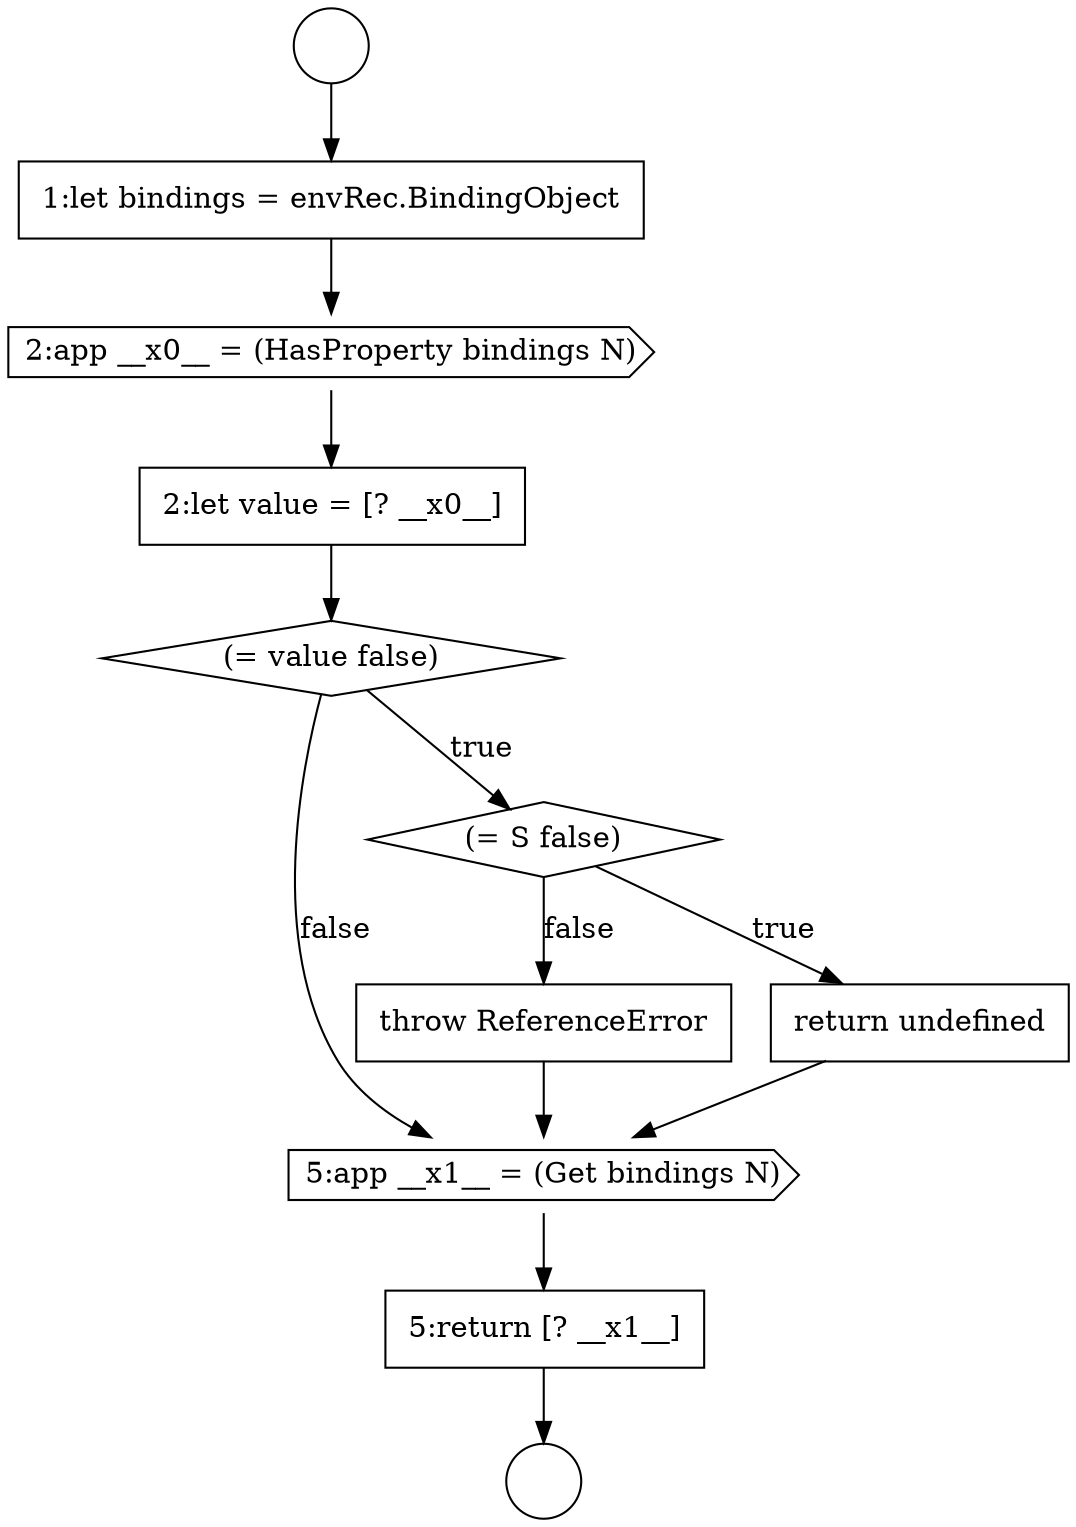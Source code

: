 digraph {
  node1158 [shape=none, margin=0, label=<<font color="black">
    <table border="0" cellborder="1" cellspacing="0" cellpadding="10">
      <tr><td align="left">throw ReferenceError</td></tr>
    </table>
  </font>> color="black" fillcolor="white" style=filled]
  node1151 [shape=circle label=" " color="black" fillcolor="white" style=filled]
  node1153 [shape=cds, label=<<font color="black">2:app __x0__ = (HasProperty bindings N)</font>> color="black" fillcolor="white" style=filled]
  node1159 [shape=cds, label=<<font color="black">5:app __x1__ = (Get bindings N)</font>> color="black" fillcolor="white" style=filled]
  node1150 [shape=circle label=" " color="black" fillcolor="white" style=filled]
  node1154 [shape=none, margin=0, label=<<font color="black">
    <table border="0" cellborder="1" cellspacing="0" cellpadding="10">
      <tr><td align="left">2:let value = [? __x0__]</td></tr>
    </table>
  </font>> color="black" fillcolor="white" style=filled]
  node1156 [shape=diamond, label=<<font color="black">(= S false)</font>> color="black" fillcolor="white" style=filled]
  node1157 [shape=none, margin=0, label=<<font color="black">
    <table border="0" cellborder="1" cellspacing="0" cellpadding="10">
      <tr><td align="left">return undefined</td></tr>
    </table>
  </font>> color="black" fillcolor="white" style=filled]
  node1152 [shape=none, margin=0, label=<<font color="black">
    <table border="0" cellborder="1" cellspacing="0" cellpadding="10">
      <tr><td align="left">1:let bindings = envRec.BindingObject</td></tr>
    </table>
  </font>> color="black" fillcolor="white" style=filled]
  node1160 [shape=none, margin=0, label=<<font color="black">
    <table border="0" cellborder="1" cellspacing="0" cellpadding="10">
      <tr><td align="left">5:return [? __x1__]</td></tr>
    </table>
  </font>> color="black" fillcolor="white" style=filled]
  node1155 [shape=diamond, label=<<font color="black">(= value false)</font>> color="black" fillcolor="white" style=filled]
  node1156 -> node1157 [label=<<font color="black">true</font>> color="black"]
  node1156 -> node1158 [label=<<font color="black">false</font>> color="black"]
  node1159 -> node1160 [ color="black"]
  node1153 -> node1154 [ color="black"]
  node1152 -> node1153 [ color="black"]
  node1158 -> node1159 [ color="black"]
  node1155 -> node1156 [label=<<font color="black">true</font>> color="black"]
  node1155 -> node1159 [label=<<font color="black">false</font>> color="black"]
  node1160 -> node1151 [ color="black"]
  node1154 -> node1155 [ color="black"]
  node1157 -> node1159 [ color="black"]
  node1150 -> node1152 [ color="black"]
}
